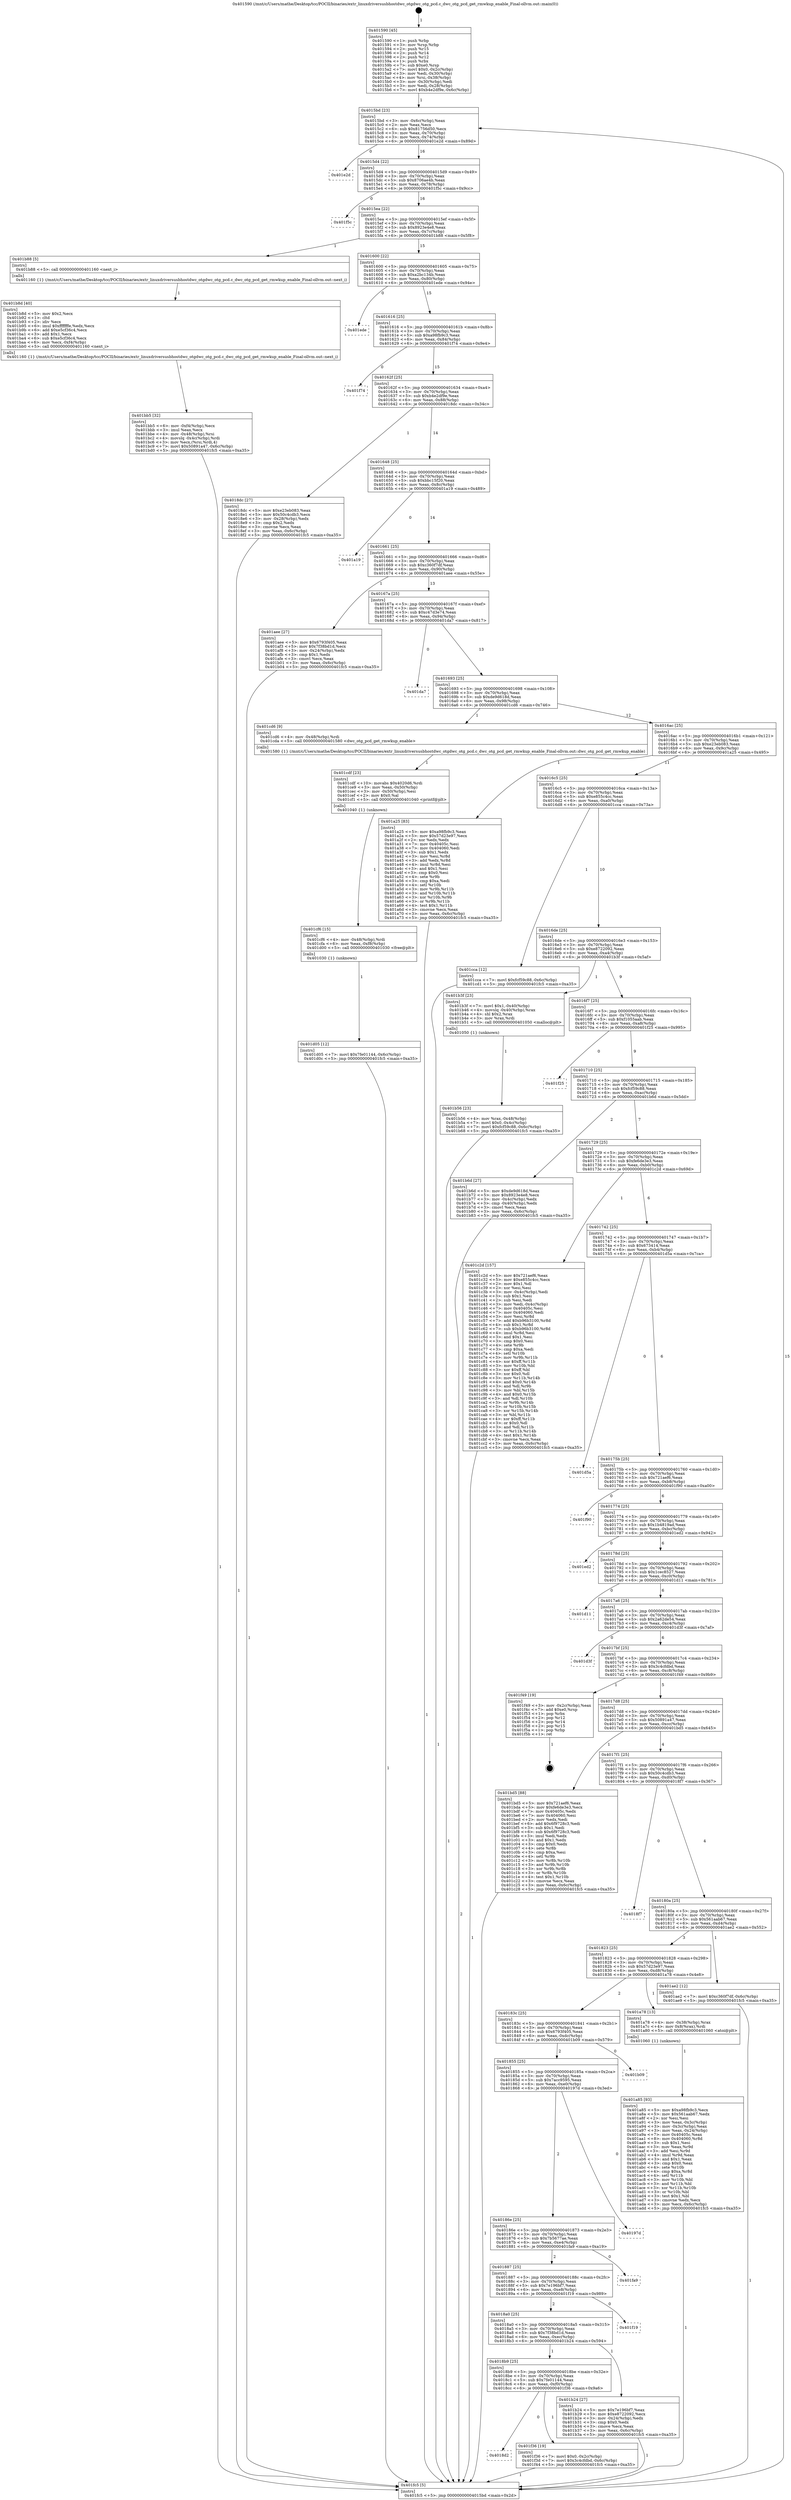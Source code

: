 digraph "0x401590" {
  label = "0x401590 (/mnt/c/Users/mathe/Desktop/tcc/POCII/binaries/extr_linuxdriversusbhostdwc_otgdwc_otg_pcd.c_dwc_otg_pcd_get_rmwkup_enable_Final-ollvm.out::main(0))"
  labelloc = "t"
  node[shape=record]

  Entry [label="",width=0.3,height=0.3,shape=circle,fillcolor=black,style=filled]
  "0x4015bd" [label="{
     0x4015bd [23]\l
     | [instrs]\l
     &nbsp;&nbsp;0x4015bd \<+3\>: mov -0x6c(%rbp),%eax\l
     &nbsp;&nbsp;0x4015c0 \<+2\>: mov %eax,%ecx\l
     &nbsp;&nbsp;0x4015c2 \<+6\>: sub $0x81756d50,%ecx\l
     &nbsp;&nbsp;0x4015c8 \<+3\>: mov %eax,-0x70(%rbp)\l
     &nbsp;&nbsp;0x4015cb \<+3\>: mov %ecx,-0x74(%rbp)\l
     &nbsp;&nbsp;0x4015ce \<+6\>: je 0000000000401e2d \<main+0x89d\>\l
  }"]
  "0x401e2d" [label="{
     0x401e2d\l
  }", style=dashed]
  "0x4015d4" [label="{
     0x4015d4 [22]\l
     | [instrs]\l
     &nbsp;&nbsp;0x4015d4 \<+5\>: jmp 00000000004015d9 \<main+0x49\>\l
     &nbsp;&nbsp;0x4015d9 \<+3\>: mov -0x70(%rbp),%eax\l
     &nbsp;&nbsp;0x4015dc \<+5\>: sub $0x8706ae4b,%eax\l
     &nbsp;&nbsp;0x4015e1 \<+3\>: mov %eax,-0x78(%rbp)\l
     &nbsp;&nbsp;0x4015e4 \<+6\>: je 0000000000401f5c \<main+0x9cc\>\l
  }"]
  Exit [label="",width=0.3,height=0.3,shape=circle,fillcolor=black,style=filled,peripheries=2]
  "0x401f5c" [label="{
     0x401f5c\l
  }", style=dashed]
  "0x4015ea" [label="{
     0x4015ea [22]\l
     | [instrs]\l
     &nbsp;&nbsp;0x4015ea \<+5\>: jmp 00000000004015ef \<main+0x5f\>\l
     &nbsp;&nbsp;0x4015ef \<+3\>: mov -0x70(%rbp),%eax\l
     &nbsp;&nbsp;0x4015f2 \<+5\>: sub $0x8923e4e8,%eax\l
     &nbsp;&nbsp;0x4015f7 \<+3\>: mov %eax,-0x7c(%rbp)\l
     &nbsp;&nbsp;0x4015fa \<+6\>: je 0000000000401b88 \<main+0x5f8\>\l
  }"]
  "0x4018d2" [label="{
     0x4018d2\l
  }", style=dashed]
  "0x401b88" [label="{
     0x401b88 [5]\l
     | [instrs]\l
     &nbsp;&nbsp;0x401b88 \<+5\>: call 0000000000401160 \<next_i\>\l
     | [calls]\l
     &nbsp;&nbsp;0x401160 \{1\} (/mnt/c/Users/mathe/Desktop/tcc/POCII/binaries/extr_linuxdriversusbhostdwc_otgdwc_otg_pcd.c_dwc_otg_pcd_get_rmwkup_enable_Final-ollvm.out::next_i)\l
  }"]
  "0x401600" [label="{
     0x401600 [22]\l
     | [instrs]\l
     &nbsp;&nbsp;0x401600 \<+5\>: jmp 0000000000401605 \<main+0x75\>\l
     &nbsp;&nbsp;0x401605 \<+3\>: mov -0x70(%rbp),%eax\l
     &nbsp;&nbsp;0x401608 \<+5\>: sub $0xa2bc134b,%eax\l
     &nbsp;&nbsp;0x40160d \<+3\>: mov %eax,-0x80(%rbp)\l
     &nbsp;&nbsp;0x401610 \<+6\>: je 0000000000401ede \<main+0x94e\>\l
  }"]
  "0x401f36" [label="{
     0x401f36 [19]\l
     | [instrs]\l
     &nbsp;&nbsp;0x401f36 \<+7\>: movl $0x0,-0x2c(%rbp)\l
     &nbsp;&nbsp;0x401f3d \<+7\>: movl $0x3c4cfdbd,-0x6c(%rbp)\l
     &nbsp;&nbsp;0x401f44 \<+5\>: jmp 0000000000401fc5 \<main+0xa35\>\l
  }"]
  "0x401ede" [label="{
     0x401ede\l
  }", style=dashed]
  "0x401616" [label="{
     0x401616 [25]\l
     | [instrs]\l
     &nbsp;&nbsp;0x401616 \<+5\>: jmp 000000000040161b \<main+0x8b\>\l
     &nbsp;&nbsp;0x40161b \<+3\>: mov -0x70(%rbp),%eax\l
     &nbsp;&nbsp;0x40161e \<+5\>: sub $0xa98fb9c3,%eax\l
     &nbsp;&nbsp;0x401623 \<+6\>: mov %eax,-0x84(%rbp)\l
     &nbsp;&nbsp;0x401629 \<+6\>: je 0000000000401f74 \<main+0x9e4\>\l
  }"]
  "0x401d05" [label="{
     0x401d05 [12]\l
     | [instrs]\l
     &nbsp;&nbsp;0x401d05 \<+7\>: movl $0x7fe01144,-0x6c(%rbp)\l
     &nbsp;&nbsp;0x401d0c \<+5\>: jmp 0000000000401fc5 \<main+0xa35\>\l
  }"]
  "0x401f74" [label="{
     0x401f74\l
  }", style=dashed]
  "0x40162f" [label="{
     0x40162f [25]\l
     | [instrs]\l
     &nbsp;&nbsp;0x40162f \<+5\>: jmp 0000000000401634 \<main+0xa4\>\l
     &nbsp;&nbsp;0x401634 \<+3\>: mov -0x70(%rbp),%eax\l
     &nbsp;&nbsp;0x401637 \<+5\>: sub $0xb4e2df9e,%eax\l
     &nbsp;&nbsp;0x40163c \<+6\>: mov %eax,-0x88(%rbp)\l
     &nbsp;&nbsp;0x401642 \<+6\>: je 00000000004018dc \<main+0x34c\>\l
  }"]
  "0x401cf6" [label="{
     0x401cf6 [15]\l
     | [instrs]\l
     &nbsp;&nbsp;0x401cf6 \<+4\>: mov -0x48(%rbp),%rdi\l
     &nbsp;&nbsp;0x401cfa \<+6\>: mov %eax,-0xf8(%rbp)\l
     &nbsp;&nbsp;0x401d00 \<+5\>: call 0000000000401030 \<free@plt\>\l
     | [calls]\l
     &nbsp;&nbsp;0x401030 \{1\} (unknown)\l
  }"]
  "0x4018dc" [label="{
     0x4018dc [27]\l
     | [instrs]\l
     &nbsp;&nbsp;0x4018dc \<+5\>: mov $0xe23eb083,%eax\l
     &nbsp;&nbsp;0x4018e1 \<+5\>: mov $0x50c4cdb3,%ecx\l
     &nbsp;&nbsp;0x4018e6 \<+3\>: mov -0x28(%rbp),%edx\l
     &nbsp;&nbsp;0x4018e9 \<+3\>: cmp $0x2,%edx\l
     &nbsp;&nbsp;0x4018ec \<+3\>: cmovne %ecx,%eax\l
     &nbsp;&nbsp;0x4018ef \<+3\>: mov %eax,-0x6c(%rbp)\l
     &nbsp;&nbsp;0x4018f2 \<+5\>: jmp 0000000000401fc5 \<main+0xa35\>\l
  }"]
  "0x401648" [label="{
     0x401648 [25]\l
     | [instrs]\l
     &nbsp;&nbsp;0x401648 \<+5\>: jmp 000000000040164d \<main+0xbd\>\l
     &nbsp;&nbsp;0x40164d \<+3\>: mov -0x70(%rbp),%eax\l
     &nbsp;&nbsp;0x401650 \<+5\>: sub $0xbbc15f20,%eax\l
     &nbsp;&nbsp;0x401655 \<+6\>: mov %eax,-0x8c(%rbp)\l
     &nbsp;&nbsp;0x40165b \<+6\>: je 0000000000401a19 \<main+0x489\>\l
  }"]
  "0x401fc5" [label="{
     0x401fc5 [5]\l
     | [instrs]\l
     &nbsp;&nbsp;0x401fc5 \<+5\>: jmp 00000000004015bd \<main+0x2d\>\l
  }"]
  "0x401590" [label="{
     0x401590 [45]\l
     | [instrs]\l
     &nbsp;&nbsp;0x401590 \<+1\>: push %rbp\l
     &nbsp;&nbsp;0x401591 \<+3\>: mov %rsp,%rbp\l
     &nbsp;&nbsp;0x401594 \<+2\>: push %r15\l
     &nbsp;&nbsp;0x401596 \<+2\>: push %r14\l
     &nbsp;&nbsp;0x401598 \<+2\>: push %r12\l
     &nbsp;&nbsp;0x40159a \<+1\>: push %rbx\l
     &nbsp;&nbsp;0x40159b \<+7\>: sub $0xe0,%rsp\l
     &nbsp;&nbsp;0x4015a2 \<+7\>: movl $0x0,-0x2c(%rbp)\l
     &nbsp;&nbsp;0x4015a9 \<+3\>: mov %edi,-0x30(%rbp)\l
     &nbsp;&nbsp;0x4015ac \<+4\>: mov %rsi,-0x38(%rbp)\l
     &nbsp;&nbsp;0x4015b0 \<+3\>: mov -0x30(%rbp),%edi\l
     &nbsp;&nbsp;0x4015b3 \<+3\>: mov %edi,-0x28(%rbp)\l
     &nbsp;&nbsp;0x4015b6 \<+7\>: movl $0xb4e2df9e,-0x6c(%rbp)\l
  }"]
  "0x401cdf" [label="{
     0x401cdf [23]\l
     | [instrs]\l
     &nbsp;&nbsp;0x401cdf \<+10\>: movabs $0x4020d6,%rdi\l
     &nbsp;&nbsp;0x401ce9 \<+3\>: mov %eax,-0x50(%rbp)\l
     &nbsp;&nbsp;0x401cec \<+3\>: mov -0x50(%rbp),%esi\l
     &nbsp;&nbsp;0x401cef \<+2\>: mov $0x0,%al\l
     &nbsp;&nbsp;0x401cf1 \<+5\>: call 0000000000401040 \<printf@plt\>\l
     | [calls]\l
     &nbsp;&nbsp;0x401040 \{1\} (unknown)\l
  }"]
  "0x401a19" [label="{
     0x401a19\l
  }", style=dashed]
  "0x401661" [label="{
     0x401661 [25]\l
     | [instrs]\l
     &nbsp;&nbsp;0x401661 \<+5\>: jmp 0000000000401666 \<main+0xd6\>\l
     &nbsp;&nbsp;0x401666 \<+3\>: mov -0x70(%rbp),%eax\l
     &nbsp;&nbsp;0x401669 \<+5\>: sub $0xc360f7df,%eax\l
     &nbsp;&nbsp;0x40166e \<+6\>: mov %eax,-0x90(%rbp)\l
     &nbsp;&nbsp;0x401674 \<+6\>: je 0000000000401aee \<main+0x55e\>\l
  }"]
  "0x401bb5" [label="{
     0x401bb5 [32]\l
     | [instrs]\l
     &nbsp;&nbsp;0x401bb5 \<+6\>: mov -0xf4(%rbp),%ecx\l
     &nbsp;&nbsp;0x401bbb \<+3\>: imul %eax,%ecx\l
     &nbsp;&nbsp;0x401bbe \<+4\>: mov -0x48(%rbp),%rsi\l
     &nbsp;&nbsp;0x401bc2 \<+4\>: movslq -0x4c(%rbp),%rdi\l
     &nbsp;&nbsp;0x401bc6 \<+3\>: mov %ecx,(%rsi,%rdi,4)\l
     &nbsp;&nbsp;0x401bc9 \<+7\>: movl $0x50891a47,-0x6c(%rbp)\l
     &nbsp;&nbsp;0x401bd0 \<+5\>: jmp 0000000000401fc5 \<main+0xa35\>\l
  }"]
  "0x401aee" [label="{
     0x401aee [27]\l
     | [instrs]\l
     &nbsp;&nbsp;0x401aee \<+5\>: mov $0x6793f405,%eax\l
     &nbsp;&nbsp;0x401af3 \<+5\>: mov $0x7f38bd1d,%ecx\l
     &nbsp;&nbsp;0x401af8 \<+3\>: mov -0x24(%rbp),%edx\l
     &nbsp;&nbsp;0x401afb \<+3\>: cmp $0x1,%edx\l
     &nbsp;&nbsp;0x401afe \<+3\>: cmovl %ecx,%eax\l
     &nbsp;&nbsp;0x401b01 \<+3\>: mov %eax,-0x6c(%rbp)\l
     &nbsp;&nbsp;0x401b04 \<+5\>: jmp 0000000000401fc5 \<main+0xa35\>\l
  }"]
  "0x40167a" [label="{
     0x40167a [25]\l
     | [instrs]\l
     &nbsp;&nbsp;0x40167a \<+5\>: jmp 000000000040167f \<main+0xef\>\l
     &nbsp;&nbsp;0x40167f \<+3\>: mov -0x70(%rbp),%eax\l
     &nbsp;&nbsp;0x401682 \<+5\>: sub $0xc47d3e74,%eax\l
     &nbsp;&nbsp;0x401687 \<+6\>: mov %eax,-0x94(%rbp)\l
     &nbsp;&nbsp;0x40168d \<+6\>: je 0000000000401da7 \<main+0x817\>\l
  }"]
  "0x401b8d" [label="{
     0x401b8d [40]\l
     | [instrs]\l
     &nbsp;&nbsp;0x401b8d \<+5\>: mov $0x2,%ecx\l
     &nbsp;&nbsp;0x401b92 \<+1\>: cltd\l
     &nbsp;&nbsp;0x401b93 \<+2\>: idiv %ecx\l
     &nbsp;&nbsp;0x401b95 \<+6\>: imul $0xfffffffe,%edx,%ecx\l
     &nbsp;&nbsp;0x401b9b \<+6\>: add $0xe5cf36c4,%ecx\l
     &nbsp;&nbsp;0x401ba1 \<+3\>: add $0x1,%ecx\l
     &nbsp;&nbsp;0x401ba4 \<+6\>: sub $0xe5cf36c4,%ecx\l
     &nbsp;&nbsp;0x401baa \<+6\>: mov %ecx,-0xf4(%rbp)\l
     &nbsp;&nbsp;0x401bb0 \<+5\>: call 0000000000401160 \<next_i\>\l
     | [calls]\l
     &nbsp;&nbsp;0x401160 \{1\} (/mnt/c/Users/mathe/Desktop/tcc/POCII/binaries/extr_linuxdriversusbhostdwc_otgdwc_otg_pcd.c_dwc_otg_pcd_get_rmwkup_enable_Final-ollvm.out::next_i)\l
  }"]
  "0x401da7" [label="{
     0x401da7\l
  }", style=dashed]
  "0x401693" [label="{
     0x401693 [25]\l
     | [instrs]\l
     &nbsp;&nbsp;0x401693 \<+5\>: jmp 0000000000401698 \<main+0x108\>\l
     &nbsp;&nbsp;0x401698 \<+3\>: mov -0x70(%rbp),%eax\l
     &nbsp;&nbsp;0x40169b \<+5\>: sub $0xde9d618d,%eax\l
     &nbsp;&nbsp;0x4016a0 \<+6\>: mov %eax,-0x98(%rbp)\l
     &nbsp;&nbsp;0x4016a6 \<+6\>: je 0000000000401cd6 \<main+0x746\>\l
  }"]
  "0x401b56" [label="{
     0x401b56 [23]\l
     | [instrs]\l
     &nbsp;&nbsp;0x401b56 \<+4\>: mov %rax,-0x48(%rbp)\l
     &nbsp;&nbsp;0x401b5a \<+7\>: movl $0x0,-0x4c(%rbp)\l
     &nbsp;&nbsp;0x401b61 \<+7\>: movl $0xfcf59c88,-0x6c(%rbp)\l
     &nbsp;&nbsp;0x401b68 \<+5\>: jmp 0000000000401fc5 \<main+0xa35\>\l
  }"]
  "0x401cd6" [label="{
     0x401cd6 [9]\l
     | [instrs]\l
     &nbsp;&nbsp;0x401cd6 \<+4\>: mov -0x48(%rbp),%rdi\l
     &nbsp;&nbsp;0x401cda \<+5\>: call 0000000000401580 \<dwc_otg_pcd_get_rmwkup_enable\>\l
     | [calls]\l
     &nbsp;&nbsp;0x401580 \{1\} (/mnt/c/Users/mathe/Desktop/tcc/POCII/binaries/extr_linuxdriversusbhostdwc_otgdwc_otg_pcd.c_dwc_otg_pcd_get_rmwkup_enable_Final-ollvm.out::dwc_otg_pcd_get_rmwkup_enable)\l
  }"]
  "0x4016ac" [label="{
     0x4016ac [25]\l
     | [instrs]\l
     &nbsp;&nbsp;0x4016ac \<+5\>: jmp 00000000004016b1 \<main+0x121\>\l
     &nbsp;&nbsp;0x4016b1 \<+3\>: mov -0x70(%rbp),%eax\l
     &nbsp;&nbsp;0x4016b4 \<+5\>: sub $0xe23eb083,%eax\l
     &nbsp;&nbsp;0x4016b9 \<+6\>: mov %eax,-0x9c(%rbp)\l
     &nbsp;&nbsp;0x4016bf \<+6\>: je 0000000000401a25 \<main+0x495\>\l
  }"]
  "0x4018b9" [label="{
     0x4018b9 [25]\l
     | [instrs]\l
     &nbsp;&nbsp;0x4018b9 \<+5\>: jmp 00000000004018be \<main+0x32e\>\l
     &nbsp;&nbsp;0x4018be \<+3\>: mov -0x70(%rbp),%eax\l
     &nbsp;&nbsp;0x4018c1 \<+5\>: sub $0x7fe01144,%eax\l
     &nbsp;&nbsp;0x4018c6 \<+6\>: mov %eax,-0xf0(%rbp)\l
     &nbsp;&nbsp;0x4018cc \<+6\>: je 0000000000401f36 \<main+0x9a6\>\l
  }"]
  "0x401a25" [label="{
     0x401a25 [83]\l
     | [instrs]\l
     &nbsp;&nbsp;0x401a25 \<+5\>: mov $0xa98fb9c3,%eax\l
     &nbsp;&nbsp;0x401a2a \<+5\>: mov $0x57d23e97,%ecx\l
     &nbsp;&nbsp;0x401a2f \<+2\>: xor %edx,%edx\l
     &nbsp;&nbsp;0x401a31 \<+7\>: mov 0x40405c,%esi\l
     &nbsp;&nbsp;0x401a38 \<+7\>: mov 0x404060,%edi\l
     &nbsp;&nbsp;0x401a3f \<+3\>: sub $0x1,%edx\l
     &nbsp;&nbsp;0x401a42 \<+3\>: mov %esi,%r8d\l
     &nbsp;&nbsp;0x401a45 \<+3\>: add %edx,%r8d\l
     &nbsp;&nbsp;0x401a48 \<+4\>: imul %r8d,%esi\l
     &nbsp;&nbsp;0x401a4c \<+3\>: and $0x1,%esi\l
     &nbsp;&nbsp;0x401a4f \<+3\>: cmp $0x0,%esi\l
     &nbsp;&nbsp;0x401a52 \<+4\>: sete %r9b\l
     &nbsp;&nbsp;0x401a56 \<+3\>: cmp $0xa,%edi\l
     &nbsp;&nbsp;0x401a59 \<+4\>: setl %r10b\l
     &nbsp;&nbsp;0x401a5d \<+3\>: mov %r9b,%r11b\l
     &nbsp;&nbsp;0x401a60 \<+3\>: and %r10b,%r11b\l
     &nbsp;&nbsp;0x401a63 \<+3\>: xor %r10b,%r9b\l
     &nbsp;&nbsp;0x401a66 \<+3\>: or %r9b,%r11b\l
     &nbsp;&nbsp;0x401a69 \<+4\>: test $0x1,%r11b\l
     &nbsp;&nbsp;0x401a6d \<+3\>: cmovne %ecx,%eax\l
     &nbsp;&nbsp;0x401a70 \<+3\>: mov %eax,-0x6c(%rbp)\l
     &nbsp;&nbsp;0x401a73 \<+5\>: jmp 0000000000401fc5 \<main+0xa35\>\l
  }"]
  "0x4016c5" [label="{
     0x4016c5 [25]\l
     | [instrs]\l
     &nbsp;&nbsp;0x4016c5 \<+5\>: jmp 00000000004016ca \<main+0x13a\>\l
     &nbsp;&nbsp;0x4016ca \<+3\>: mov -0x70(%rbp),%eax\l
     &nbsp;&nbsp;0x4016cd \<+5\>: sub $0xe855c4cc,%eax\l
     &nbsp;&nbsp;0x4016d2 \<+6\>: mov %eax,-0xa0(%rbp)\l
     &nbsp;&nbsp;0x4016d8 \<+6\>: je 0000000000401cca \<main+0x73a\>\l
  }"]
  "0x401b24" [label="{
     0x401b24 [27]\l
     | [instrs]\l
     &nbsp;&nbsp;0x401b24 \<+5\>: mov $0x7e196bf7,%eax\l
     &nbsp;&nbsp;0x401b29 \<+5\>: mov $0xe8722092,%ecx\l
     &nbsp;&nbsp;0x401b2e \<+3\>: mov -0x24(%rbp),%edx\l
     &nbsp;&nbsp;0x401b31 \<+3\>: cmp $0x0,%edx\l
     &nbsp;&nbsp;0x401b34 \<+3\>: cmove %ecx,%eax\l
     &nbsp;&nbsp;0x401b37 \<+3\>: mov %eax,-0x6c(%rbp)\l
     &nbsp;&nbsp;0x401b3a \<+5\>: jmp 0000000000401fc5 \<main+0xa35\>\l
  }"]
  "0x401cca" [label="{
     0x401cca [12]\l
     | [instrs]\l
     &nbsp;&nbsp;0x401cca \<+7\>: movl $0xfcf59c88,-0x6c(%rbp)\l
     &nbsp;&nbsp;0x401cd1 \<+5\>: jmp 0000000000401fc5 \<main+0xa35\>\l
  }"]
  "0x4016de" [label="{
     0x4016de [25]\l
     | [instrs]\l
     &nbsp;&nbsp;0x4016de \<+5\>: jmp 00000000004016e3 \<main+0x153\>\l
     &nbsp;&nbsp;0x4016e3 \<+3\>: mov -0x70(%rbp),%eax\l
     &nbsp;&nbsp;0x4016e6 \<+5\>: sub $0xe8722092,%eax\l
     &nbsp;&nbsp;0x4016eb \<+6\>: mov %eax,-0xa4(%rbp)\l
     &nbsp;&nbsp;0x4016f1 \<+6\>: je 0000000000401b3f \<main+0x5af\>\l
  }"]
  "0x4018a0" [label="{
     0x4018a0 [25]\l
     | [instrs]\l
     &nbsp;&nbsp;0x4018a0 \<+5\>: jmp 00000000004018a5 \<main+0x315\>\l
     &nbsp;&nbsp;0x4018a5 \<+3\>: mov -0x70(%rbp),%eax\l
     &nbsp;&nbsp;0x4018a8 \<+5\>: sub $0x7f38bd1d,%eax\l
     &nbsp;&nbsp;0x4018ad \<+6\>: mov %eax,-0xec(%rbp)\l
     &nbsp;&nbsp;0x4018b3 \<+6\>: je 0000000000401b24 \<main+0x594\>\l
  }"]
  "0x401b3f" [label="{
     0x401b3f [23]\l
     | [instrs]\l
     &nbsp;&nbsp;0x401b3f \<+7\>: movl $0x1,-0x40(%rbp)\l
     &nbsp;&nbsp;0x401b46 \<+4\>: movslq -0x40(%rbp),%rax\l
     &nbsp;&nbsp;0x401b4a \<+4\>: shl $0x2,%rax\l
     &nbsp;&nbsp;0x401b4e \<+3\>: mov %rax,%rdi\l
     &nbsp;&nbsp;0x401b51 \<+5\>: call 0000000000401050 \<malloc@plt\>\l
     | [calls]\l
     &nbsp;&nbsp;0x401050 \{1\} (unknown)\l
  }"]
  "0x4016f7" [label="{
     0x4016f7 [25]\l
     | [instrs]\l
     &nbsp;&nbsp;0x4016f7 \<+5\>: jmp 00000000004016fc \<main+0x16c\>\l
     &nbsp;&nbsp;0x4016fc \<+3\>: mov -0x70(%rbp),%eax\l
     &nbsp;&nbsp;0x4016ff \<+5\>: sub $0xf1055aab,%eax\l
     &nbsp;&nbsp;0x401704 \<+6\>: mov %eax,-0xa8(%rbp)\l
     &nbsp;&nbsp;0x40170a \<+6\>: je 0000000000401f25 \<main+0x995\>\l
  }"]
  "0x401f19" [label="{
     0x401f19\l
  }", style=dashed]
  "0x401f25" [label="{
     0x401f25\l
  }", style=dashed]
  "0x401710" [label="{
     0x401710 [25]\l
     | [instrs]\l
     &nbsp;&nbsp;0x401710 \<+5\>: jmp 0000000000401715 \<main+0x185\>\l
     &nbsp;&nbsp;0x401715 \<+3\>: mov -0x70(%rbp),%eax\l
     &nbsp;&nbsp;0x401718 \<+5\>: sub $0xfcf59c88,%eax\l
     &nbsp;&nbsp;0x40171d \<+6\>: mov %eax,-0xac(%rbp)\l
     &nbsp;&nbsp;0x401723 \<+6\>: je 0000000000401b6d \<main+0x5dd\>\l
  }"]
  "0x401887" [label="{
     0x401887 [25]\l
     | [instrs]\l
     &nbsp;&nbsp;0x401887 \<+5\>: jmp 000000000040188c \<main+0x2fc\>\l
     &nbsp;&nbsp;0x40188c \<+3\>: mov -0x70(%rbp),%eax\l
     &nbsp;&nbsp;0x40188f \<+5\>: sub $0x7e196bf7,%eax\l
     &nbsp;&nbsp;0x401894 \<+6\>: mov %eax,-0xe8(%rbp)\l
     &nbsp;&nbsp;0x40189a \<+6\>: je 0000000000401f19 \<main+0x989\>\l
  }"]
  "0x401b6d" [label="{
     0x401b6d [27]\l
     | [instrs]\l
     &nbsp;&nbsp;0x401b6d \<+5\>: mov $0xde9d618d,%eax\l
     &nbsp;&nbsp;0x401b72 \<+5\>: mov $0x8923e4e8,%ecx\l
     &nbsp;&nbsp;0x401b77 \<+3\>: mov -0x4c(%rbp),%edx\l
     &nbsp;&nbsp;0x401b7a \<+3\>: cmp -0x40(%rbp),%edx\l
     &nbsp;&nbsp;0x401b7d \<+3\>: cmovl %ecx,%eax\l
     &nbsp;&nbsp;0x401b80 \<+3\>: mov %eax,-0x6c(%rbp)\l
     &nbsp;&nbsp;0x401b83 \<+5\>: jmp 0000000000401fc5 \<main+0xa35\>\l
  }"]
  "0x401729" [label="{
     0x401729 [25]\l
     | [instrs]\l
     &nbsp;&nbsp;0x401729 \<+5\>: jmp 000000000040172e \<main+0x19e\>\l
     &nbsp;&nbsp;0x40172e \<+3\>: mov -0x70(%rbp),%eax\l
     &nbsp;&nbsp;0x401731 \<+5\>: sub $0xfe6de3e3,%eax\l
     &nbsp;&nbsp;0x401736 \<+6\>: mov %eax,-0xb0(%rbp)\l
     &nbsp;&nbsp;0x40173c \<+6\>: je 0000000000401c2d \<main+0x69d\>\l
  }"]
  "0x401fa9" [label="{
     0x401fa9\l
  }", style=dashed]
  "0x401c2d" [label="{
     0x401c2d [157]\l
     | [instrs]\l
     &nbsp;&nbsp;0x401c2d \<+5\>: mov $0x721aef6,%eax\l
     &nbsp;&nbsp;0x401c32 \<+5\>: mov $0xe855c4cc,%ecx\l
     &nbsp;&nbsp;0x401c37 \<+2\>: mov $0x1,%dl\l
     &nbsp;&nbsp;0x401c39 \<+2\>: xor %esi,%esi\l
     &nbsp;&nbsp;0x401c3b \<+3\>: mov -0x4c(%rbp),%edi\l
     &nbsp;&nbsp;0x401c3e \<+3\>: sub $0x1,%esi\l
     &nbsp;&nbsp;0x401c41 \<+2\>: sub %esi,%edi\l
     &nbsp;&nbsp;0x401c43 \<+3\>: mov %edi,-0x4c(%rbp)\l
     &nbsp;&nbsp;0x401c46 \<+7\>: mov 0x40405c,%esi\l
     &nbsp;&nbsp;0x401c4d \<+7\>: mov 0x404060,%edi\l
     &nbsp;&nbsp;0x401c54 \<+3\>: mov %esi,%r8d\l
     &nbsp;&nbsp;0x401c57 \<+7\>: add $0xb96b3100,%r8d\l
     &nbsp;&nbsp;0x401c5e \<+4\>: sub $0x1,%r8d\l
     &nbsp;&nbsp;0x401c62 \<+7\>: sub $0xb96b3100,%r8d\l
     &nbsp;&nbsp;0x401c69 \<+4\>: imul %r8d,%esi\l
     &nbsp;&nbsp;0x401c6d \<+3\>: and $0x1,%esi\l
     &nbsp;&nbsp;0x401c70 \<+3\>: cmp $0x0,%esi\l
     &nbsp;&nbsp;0x401c73 \<+4\>: sete %r9b\l
     &nbsp;&nbsp;0x401c77 \<+3\>: cmp $0xa,%edi\l
     &nbsp;&nbsp;0x401c7a \<+4\>: setl %r10b\l
     &nbsp;&nbsp;0x401c7e \<+3\>: mov %r9b,%r11b\l
     &nbsp;&nbsp;0x401c81 \<+4\>: xor $0xff,%r11b\l
     &nbsp;&nbsp;0x401c85 \<+3\>: mov %r10b,%bl\l
     &nbsp;&nbsp;0x401c88 \<+3\>: xor $0xff,%bl\l
     &nbsp;&nbsp;0x401c8b \<+3\>: xor $0x0,%dl\l
     &nbsp;&nbsp;0x401c8e \<+3\>: mov %r11b,%r14b\l
     &nbsp;&nbsp;0x401c91 \<+4\>: and $0x0,%r14b\l
     &nbsp;&nbsp;0x401c95 \<+3\>: and %dl,%r9b\l
     &nbsp;&nbsp;0x401c98 \<+3\>: mov %bl,%r15b\l
     &nbsp;&nbsp;0x401c9b \<+4\>: and $0x0,%r15b\l
     &nbsp;&nbsp;0x401c9f \<+3\>: and %dl,%r10b\l
     &nbsp;&nbsp;0x401ca2 \<+3\>: or %r9b,%r14b\l
     &nbsp;&nbsp;0x401ca5 \<+3\>: or %r10b,%r15b\l
     &nbsp;&nbsp;0x401ca8 \<+3\>: xor %r15b,%r14b\l
     &nbsp;&nbsp;0x401cab \<+3\>: or %bl,%r11b\l
     &nbsp;&nbsp;0x401cae \<+4\>: xor $0xff,%r11b\l
     &nbsp;&nbsp;0x401cb2 \<+3\>: or $0x0,%dl\l
     &nbsp;&nbsp;0x401cb5 \<+3\>: and %dl,%r11b\l
     &nbsp;&nbsp;0x401cb8 \<+3\>: or %r11b,%r14b\l
     &nbsp;&nbsp;0x401cbb \<+4\>: test $0x1,%r14b\l
     &nbsp;&nbsp;0x401cbf \<+3\>: cmovne %ecx,%eax\l
     &nbsp;&nbsp;0x401cc2 \<+3\>: mov %eax,-0x6c(%rbp)\l
     &nbsp;&nbsp;0x401cc5 \<+5\>: jmp 0000000000401fc5 \<main+0xa35\>\l
  }"]
  "0x401742" [label="{
     0x401742 [25]\l
     | [instrs]\l
     &nbsp;&nbsp;0x401742 \<+5\>: jmp 0000000000401747 \<main+0x1b7\>\l
     &nbsp;&nbsp;0x401747 \<+3\>: mov -0x70(%rbp),%eax\l
     &nbsp;&nbsp;0x40174a \<+5\>: sub $0x673414,%eax\l
     &nbsp;&nbsp;0x40174f \<+6\>: mov %eax,-0xb4(%rbp)\l
     &nbsp;&nbsp;0x401755 \<+6\>: je 0000000000401d5a \<main+0x7ca\>\l
  }"]
  "0x40186e" [label="{
     0x40186e [25]\l
     | [instrs]\l
     &nbsp;&nbsp;0x40186e \<+5\>: jmp 0000000000401873 \<main+0x2e3\>\l
     &nbsp;&nbsp;0x401873 \<+3\>: mov -0x70(%rbp),%eax\l
     &nbsp;&nbsp;0x401876 \<+5\>: sub $0x7b5677ae,%eax\l
     &nbsp;&nbsp;0x40187b \<+6\>: mov %eax,-0xe4(%rbp)\l
     &nbsp;&nbsp;0x401881 \<+6\>: je 0000000000401fa9 \<main+0xa19\>\l
  }"]
  "0x401d5a" [label="{
     0x401d5a\l
  }", style=dashed]
  "0x40175b" [label="{
     0x40175b [25]\l
     | [instrs]\l
     &nbsp;&nbsp;0x40175b \<+5\>: jmp 0000000000401760 \<main+0x1d0\>\l
     &nbsp;&nbsp;0x401760 \<+3\>: mov -0x70(%rbp),%eax\l
     &nbsp;&nbsp;0x401763 \<+5\>: sub $0x721aef6,%eax\l
     &nbsp;&nbsp;0x401768 \<+6\>: mov %eax,-0xb8(%rbp)\l
     &nbsp;&nbsp;0x40176e \<+6\>: je 0000000000401f90 \<main+0xa00\>\l
  }"]
  "0x40197d" [label="{
     0x40197d\l
  }", style=dashed]
  "0x401f90" [label="{
     0x401f90\l
  }", style=dashed]
  "0x401774" [label="{
     0x401774 [25]\l
     | [instrs]\l
     &nbsp;&nbsp;0x401774 \<+5\>: jmp 0000000000401779 \<main+0x1e9\>\l
     &nbsp;&nbsp;0x401779 \<+3\>: mov -0x70(%rbp),%eax\l
     &nbsp;&nbsp;0x40177c \<+5\>: sub $0x1b4819ad,%eax\l
     &nbsp;&nbsp;0x401781 \<+6\>: mov %eax,-0xbc(%rbp)\l
     &nbsp;&nbsp;0x401787 \<+6\>: je 0000000000401ed2 \<main+0x942\>\l
  }"]
  "0x401855" [label="{
     0x401855 [25]\l
     | [instrs]\l
     &nbsp;&nbsp;0x401855 \<+5\>: jmp 000000000040185a \<main+0x2ca\>\l
     &nbsp;&nbsp;0x40185a \<+3\>: mov -0x70(%rbp),%eax\l
     &nbsp;&nbsp;0x40185d \<+5\>: sub $0x7acc9595,%eax\l
     &nbsp;&nbsp;0x401862 \<+6\>: mov %eax,-0xe0(%rbp)\l
     &nbsp;&nbsp;0x401868 \<+6\>: je 000000000040197d \<main+0x3ed\>\l
  }"]
  "0x401ed2" [label="{
     0x401ed2\l
  }", style=dashed]
  "0x40178d" [label="{
     0x40178d [25]\l
     | [instrs]\l
     &nbsp;&nbsp;0x40178d \<+5\>: jmp 0000000000401792 \<main+0x202\>\l
     &nbsp;&nbsp;0x401792 \<+3\>: mov -0x70(%rbp),%eax\l
     &nbsp;&nbsp;0x401795 \<+5\>: sub $0x1cec8527,%eax\l
     &nbsp;&nbsp;0x40179a \<+6\>: mov %eax,-0xc0(%rbp)\l
     &nbsp;&nbsp;0x4017a0 \<+6\>: je 0000000000401d11 \<main+0x781\>\l
  }"]
  "0x401b09" [label="{
     0x401b09\l
  }", style=dashed]
  "0x401d11" [label="{
     0x401d11\l
  }", style=dashed]
  "0x4017a6" [label="{
     0x4017a6 [25]\l
     | [instrs]\l
     &nbsp;&nbsp;0x4017a6 \<+5\>: jmp 00000000004017ab \<main+0x21b\>\l
     &nbsp;&nbsp;0x4017ab \<+3\>: mov -0x70(%rbp),%eax\l
     &nbsp;&nbsp;0x4017ae \<+5\>: sub $0x2a62de54,%eax\l
     &nbsp;&nbsp;0x4017b3 \<+6\>: mov %eax,-0xc4(%rbp)\l
     &nbsp;&nbsp;0x4017b9 \<+6\>: je 0000000000401d3f \<main+0x7af\>\l
  }"]
  "0x401a85" [label="{
     0x401a85 [93]\l
     | [instrs]\l
     &nbsp;&nbsp;0x401a85 \<+5\>: mov $0xa98fb9c3,%ecx\l
     &nbsp;&nbsp;0x401a8a \<+5\>: mov $0x561aab67,%edx\l
     &nbsp;&nbsp;0x401a8f \<+2\>: xor %esi,%esi\l
     &nbsp;&nbsp;0x401a91 \<+3\>: mov %eax,-0x3c(%rbp)\l
     &nbsp;&nbsp;0x401a94 \<+3\>: mov -0x3c(%rbp),%eax\l
     &nbsp;&nbsp;0x401a97 \<+3\>: mov %eax,-0x24(%rbp)\l
     &nbsp;&nbsp;0x401a9a \<+7\>: mov 0x40405c,%eax\l
     &nbsp;&nbsp;0x401aa1 \<+8\>: mov 0x404060,%r8d\l
     &nbsp;&nbsp;0x401aa9 \<+3\>: sub $0x1,%esi\l
     &nbsp;&nbsp;0x401aac \<+3\>: mov %eax,%r9d\l
     &nbsp;&nbsp;0x401aaf \<+3\>: add %esi,%r9d\l
     &nbsp;&nbsp;0x401ab2 \<+4\>: imul %r9d,%eax\l
     &nbsp;&nbsp;0x401ab6 \<+3\>: and $0x1,%eax\l
     &nbsp;&nbsp;0x401ab9 \<+3\>: cmp $0x0,%eax\l
     &nbsp;&nbsp;0x401abc \<+4\>: sete %r10b\l
     &nbsp;&nbsp;0x401ac0 \<+4\>: cmp $0xa,%r8d\l
     &nbsp;&nbsp;0x401ac4 \<+4\>: setl %r11b\l
     &nbsp;&nbsp;0x401ac8 \<+3\>: mov %r10b,%bl\l
     &nbsp;&nbsp;0x401acb \<+3\>: and %r11b,%bl\l
     &nbsp;&nbsp;0x401ace \<+3\>: xor %r11b,%r10b\l
     &nbsp;&nbsp;0x401ad1 \<+3\>: or %r10b,%bl\l
     &nbsp;&nbsp;0x401ad4 \<+3\>: test $0x1,%bl\l
     &nbsp;&nbsp;0x401ad7 \<+3\>: cmovne %edx,%ecx\l
     &nbsp;&nbsp;0x401ada \<+3\>: mov %ecx,-0x6c(%rbp)\l
     &nbsp;&nbsp;0x401add \<+5\>: jmp 0000000000401fc5 \<main+0xa35\>\l
  }"]
  "0x401d3f" [label="{
     0x401d3f\l
  }", style=dashed]
  "0x4017bf" [label="{
     0x4017bf [25]\l
     | [instrs]\l
     &nbsp;&nbsp;0x4017bf \<+5\>: jmp 00000000004017c4 \<main+0x234\>\l
     &nbsp;&nbsp;0x4017c4 \<+3\>: mov -0x70(%rbp),%eax\l
     &nbsp;&nbsp;0x4017c7 \<+5\>: sub $0x3c4cfdbd,%eax\l
     &nbsp;&nbsp;0x4017cc \<+6\>: mov %eax,-0xc8(%rbp)\l
     &nbsp;&nbsp;0x4017d2 \<+6\>: je 0000000000401f49 \<main+0x9b9\>\l
  }"]
  "0x40183c" [label="{
     0x40183c [25]\l
     | [instrs]\l
     &nbsp;&nbsp;0x40183c \<+5\>: jmp 0000000000401841 \<main+0x2b1\>\l
     &nbsp;&nbsp;0x401841 \<+3\>: mov -0x70(%rbp),%eax\l
     &nbsp;&nbsp;0x401844 \<+5\>: sub $0x6793f405,%eax\l
     &nbsp;&nbsp;0x401849 \<+6\>: mov %eax,-0xdc(%rbp)\l
     &nbsp;&nbsp;0x40184f \<+6\>: je 0000000000401b09 \<main+0x579\>\l
  }"]
  "0x401f49" [label="{
     0x401f49 [19]\l
     | [instrs]\l
     &nbsp;&nbsp;0x401f49 \<+3\>: mov -0x2c(%rbp),%eax\l
     &nbsp;&nbsp;0x401f4c \<+7\>: add $0xe0,%rsp\l
     &nbsp;&nbsp;0x401f53 \<+1\>: pop %rbx\l
     &nbsp;&nbsp;0x401f54 \<+2\>: pop %r12\l
     &nbsp;&nbsp;0x401f56 \<+2\>: pop %r14\l
     &nbsp;&nbsp;0x401f58 \<+2\>: pop %r15\l
     &nbsp;&nbsp;0x401f5a \<+1\>: pop %rbp\l
     &nbsp;&nbsp;0x401f5b \<+1\>: ret\l
  }"]
  "0x4017d8" [label="{
     0x4017d8 [25]\l
     | [instrs]\l
     &nbsp;&nbsp;0x4017d8 \<+5\>: jmp 00000000004017dd \<main+0x24d\>\l
     &nbsp;&nbsp;0x4017dd \<+3\>: mov -0x70(%rbp),%eax\l
     &nbsp;&nbsp;0x4017e0 \<+5\>: sub $0x50891a47,%eax\l
     &nbsp;&nbsp;0x4017e5 \<+6\>: mov %eax,-0xcc(%rbp)\l
     &nbsp;&nbsp;0x4017eb \<+6\>: je 0000000000401bd5 \<main+0x645\>\l
  }"]
  "0x401a78" [label="{
     0x401a78 [13]\l
     | [instrs]\l
     &nbsp;&nbsp;0x401a78 \<+4\>: mov -0x38(%rbp),%rax\l
     &nbsp;&nbsp;0x401a7c \<+4\>: mov 0x8(%rax),%rdi\l
     &nbsp;&nbsp;0x401a80 \<+5\>: call 0000000000401060 \<atoi@plt\>\l
     | [calls]\l
     &nbsp;&nbsp;0x401060 \{1\} (unknown)\l
  }"]
  "0x401bd5" [label="{
     0x401bd5 [88]\l
     | [instrs]\l
     &nbsp;&nbsp;0x401bd5 \<+5\>: mov $0x721aef6,%eax\l
     &nbsp;&nbsp;0x401bda \<+5\>: mov $0xfe6de3e3,%ecx\l
     &nbsp;&nbsp;0x401bdf \<+7\>: mov 0x40405c,%edx\l
     &nbsp;&nbsp;0x401be6 \<+7\>: mov 0x404060,%esi\l
     &nbsp;&nbsp;0x401bed \<+2\>: mov %edx,%edi\l
     &nbsp;&nbsp;0x401bef \<+6\>: add $0x6f9728c3,%edi\l
     &nbsp;&nbsp;0x401bf5 \<+3\>: sub $0x1,%edi\l
     &nbsp;&nbsp;0x401bf8 \<+6\>: sub $0x6f9728c3,%edi\l
     &nbsp;&nbsp;0x401bfe \<+3\>: imul %edi,%edx\l
     &nbsp;&nbsp;0x401c01 \<+3\>: and $0x1,%edx\l
     &nbsp;&nbsp;0x401c04 \<+3\>: cmp $0x0,%edx\l
     &nbsp;&nbsp;0x401c07 \<+4\>: sete %r8b\l
     &nbsp;&nbsp;0x401c0b \<+3\>: cmp $0xa,%esi\l
     &nbsp;&nbsp;0x401c0e \<+4\>: setl %r9b\l
     &nbsp;&nbsp;0x401c12 \<+3\>: mov %r8b,%r10b\l
     &nbsp;&nbsp;0x401c15 \<+3\>: and %r9b,%r10b\l
     &nbsp;&nbsp;0x401c18 \<+3\>: xor %r9b,%r8b\l
     &nbsp;&nbsp;0x401c1b \<+3\>: or %r8b,%r10b\l
     &nbsp;&nbsp;0x401c1e \<+4\>: test $0x1,%r10b\l
     &nbsp;&nbsp;0x401c22 \<+3\>: cmovne %ecx,%eax\l
     &nbsp;&nbsp;0x401c25 \<+3\>: mov %eax,-0x6c(%rbp)\l
     &nbsp;&nbsp;0x401c28 \<+5\>: jmp 0000000000401fc5 \<main+0xa35\>\l
  }"]
  "0x4017f1" [label="{
     0x4017f1 [25]\l
     | [instrs]\l
     &nbsp;&nbsp;0x4017f1 \<+5\>: jmp 00000000004017f6 \<main+0x266\>\l
     &nbsp;&nbsp;0x4017f6 \<+3\>: mov -0x70(%rbp),%eax\l
     &nbsp;&nbsp;0x4017f9 \<+5\>: sub $0x50c4cdb3,%eax\l
     &nbsp;&nbsp;0x4017fe \<+6\>: mov %eax,-0xd0(%rbp)\l
     &nbsp;&nbsp;0x401804 \<+6\>: je 00000000004018f7 \<main+0x367\>\l
  }"]
  "0x401823" [label="{
     0x401823 [25]\l
     | [instrs]\l
     &nbsp;&nbsp;0x401823 \<+5\>: jmp 0000000000401828 \<main+0x298\>\l
     &nbsp;&nbsp;0x401828 \<+3\>: mov -0x70(%rbp),%eax\l
     &nbsp;&nbsp;0x40182b \<+5\>: sub $0x57d23e97,%eax\l
     &nbsp;&nbsp;0x401830 \<+6\>: mov %eax,-0xd8(%rbp)\l
     &nbsp;&nbsp;0x401836 \<+6\>: je 0000000000401a78 \<main+0x4e8\>\l
  }"]
  "0x4018f7" [label="{
     0x4018f7\l
  }", style=dashed]
  "0x40180a" [label="{
     0x40180a [25]\l
     | [instrs]\l
     &nbsp;&nbsp;0x40180a \<+5\>: jmp 000000000040180f \<main+0x27f\>\l
     &nbsp;&nbsp;0x40180f \<+3\>: mov -0x70(%rbp),%eax\l
     &nbsp;&nbsp;0x401812 \<+5\>: sub $0x561aab67,%eax\l
     &nbsp;&nbsp;0x401817 \<+6\>: mov %eax,-0xd4(%rbp)\l
     &nbsp;&nbsp;0x40181d \<+6\>: je 0000000000401ae2 \<main+0x552\>\l
  }"]
  "0x401ae2" [label="{
     0x401ae2 [12]\l
     | [instrs]\l
     &nbsp;&nbsp;0x401ae2 \<+7\>: movl $0xc360f7df,-0x6c(%rbp)\l
     &nbsp;&nbsp;0x401ae9 \<+5\>: jmp 0000000000401fc5 \<main+0xa35\>\l
  }"]
  Entry -> "0x401590" [label=" 1"]
  "0x4015bd" -> "0x401e2d" [label=" 0"]
  "0x4015bd" -> "0x4015d4" [label=" 16"]
  "0x401f49" -> Exit [label=" 1"]
  "0x4015d4" -> "0x401f5c" [label=" 0"]
  "0x4015d4" -> "0x4015ea" [label=" 16"]
  "0x401f36" -> "0x401fc5" [label=" 1"]
  "0x4015ea" -> "0x401b88" [label=" 1"]
  "0x4015ea" -> "0x401600" [label=" 15"]
  "0x4018b9" -> "0x4018d2" [label=" 0"]
  "0x401600" -> "0x401ede" [label=" 0"]
  "0x401600" -> "0x401616" [label=" 15"]
  "0x4018b9" -> "0x401f36" [label=" 1"]
  "0x401616" -> "0x401f74" [label=" 0"]
  "0x401616" -> "0x40162f" [label=" 15"]
  "0x401d05" -> "0x401fc5" [label=" 1"]
  "0x40162f" -> "0x4018dc" [label=" 1"]
  "0x40162f" -> "0x401648" [label=" 14"]
  "0x4018dc" -> "0x401fc5" [label=" 1"]
  "0x401590" -> "0x4015bd" [label=" 1"]
  "0x401fc5" -> "0x4015bd" [label=" 15"]
  "0x401cf6" -> "0x401d05" [label=" 1"]
  "0x401648" -> "0x401a19" [label=" 0"]
  "0x401648" -> "0x401661" [label=" 14"]
  "0x401cdf" -> "0x401cf6" [label=" 1"]
  "0x401661" -> "0x401aee" [label=" 1"]
  "0x401661" -> "0x40167a" [label=" 13"]
  "0x401cd6" -> "0x401cdf" [label=" 1"]
  "0x40167a" -> "0x401da7" [label=" 0"]
  "0x40167a" -> "0x401693" [label=" 13"]
  "0x401cca" -> "0x401fc5" [label=" 1"]
  "0x401693" -> "0x401cd6" [label=" 1"]
  "0x401693" -> "0x4016ac" [label=" 12"]
  "0x401c2d" -> "0x401fc5" [label=" 1"]
  "0x4016ac" -> "0x401a25" [label=" 1"]
  "0x4016ac" -> "0x4016c5" [label=" 11"]
  "0x401a25" -> "0x401fc5" [label=" 1"]
  "0x401bd5" -> "0x401fc5" [label=" 1"]
  "0x4016c5" -> "0x401cca" [label=" 1"]
  "0x4016c5" -> "0x4016de" [label=" 10"]
  "0x401bb5" -> "0x401fc5" [label=" 1"]
  "0x4016de" -> "0x401b3f" [label=" 1"]
  "0x4016de" -> "0x4016f7" [label=" 9"]
  "0x401b88" -> "0x401b8d" [label=" 1"]
  "0x4016f7" -> "0x401f25" [label=" 0"]
  "0x4016f7" -> "0x401710" [label=" 9"]
  "0x401b6d" -> "0x401fc5" [label=" 2"]
  "0x401710" -> "0x401b6d" [label=" 2"]
  "0x401710" -> "0x401729" [label=" 7"]
  "0x401b3f" -> "0x401b56" [label=" 1"]
  "0x401729" -> "0x401c2d" [label=" 1"]
  "0x401729" -> "0x401742" [label=" 6"]
  "0x401b24" -> "0x401fc5" [label=" 1"]
  "0x401742" -> "0x401d5a" [label=" 0"]
  "0x401742" -> "0x40175b" [label=" 6"]
  "0x4018a0" -> "0x401b24" [label=" 1"]
  "0x40175b" -> "0x401f90" [label=" 0"]
  "0x40175b" -> "0x401774" [label=" 6"]
  "0x401b8d" -> "0x401bb5" [label=" 1"]
  "0x401774" -> "0x401ed2" [label=" 0"]
  "0x401774" -> "0x40178d" [label=" 6"]
  "0x401887" -> "0x401f19" [label=" 0"]
  "0x40178d" -> "0x401d11" [label=" 0"]
  "0x40178d" -> "0x4017a6" [label=" 6"]
  "0x401b56" -> "0x401fc5" [label=" 1"]
  "0x4017a6" -> "0x401d3f" [label=" 0"]
  "0x4017a6" -> "0x4017bf" [label=" 6"]
  "0x40186e" -> "0x401fa9" [label=" 0"]
  "0x4017bf" -> "0x401f49" [label=" 1"]
  "0x4017bf" -> "0x4017d8" [label=" 5"]
  "0x4018a0" -> "0x4018b9" [label=" 1"]
  "0x4017d8" -> "0x401bd5" [label=" 1"]
  "0x4017d8" -> "0x4017f1" [label=" 4"]
  "0x401855" -> "0x40186e" [label=" 2"]
  "0x4017f1" -> "0x4018f7" [label=" 0"]
  "0x4017f1" -> "0x40180a" [label=" 4"]
  "0x401887" -> "0x4018a0" [label=" 2"]
  "0x40180a" -> "0x401ae2" [label=" 1"]
  "0x40180a" -> "0x401823" [label=" 3"]
  "0x401855" -> "0x40197d" [label=" 0"]
  "0x401823" -> "0x401a78" [label=" 1"]
  "0x401823" -> "0x40183c" [label=" 2"]
  "0x401a78" -> "0x401a85" [label=" 1"]
  "0x401a85" -> "0x401fc5" [label=" 1"]
  "0x401ae2" -> "0x401fc5" [label=" 1"]
  "0x401aee" -> "0x401fc5" [label=" 1"]
  "0x40186e" -> "0x401887" [label=" 2"]
  "0x40183c" -> "0x401b09" [label=" 0"]
  "0x40183c" -> "0x401855" [label=" 2"]
}
